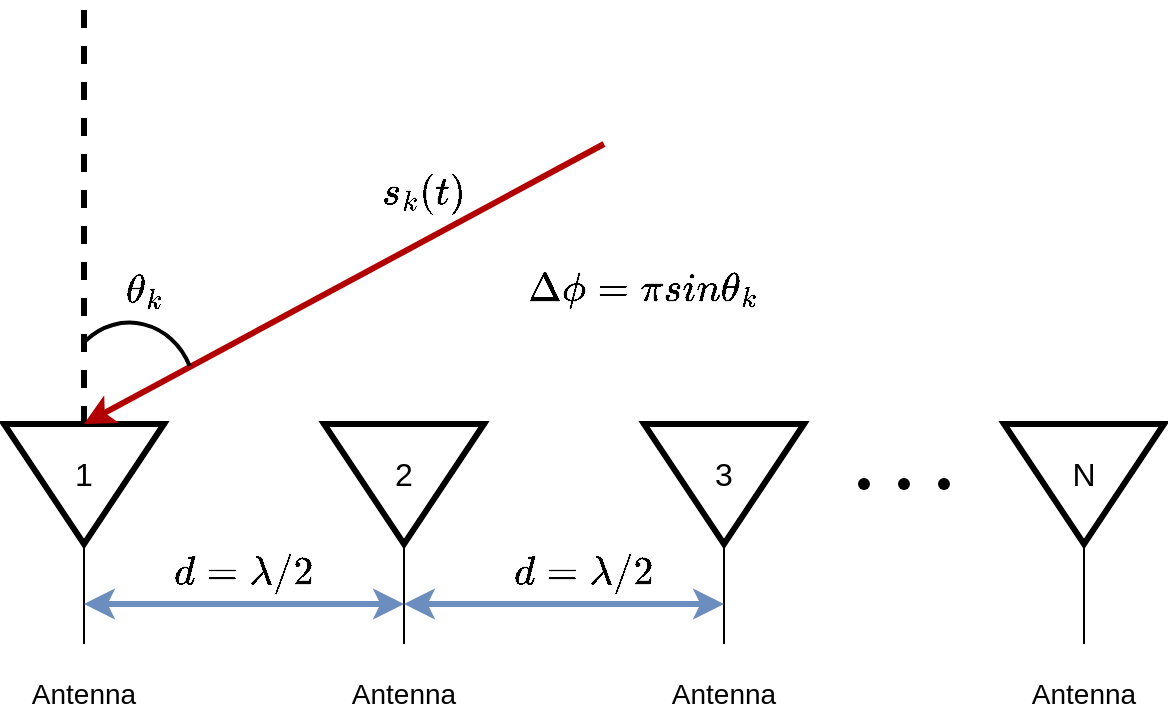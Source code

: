 <mxfile version="26.0.16">
  <diagram name="第 1 页" id="l-3N4oVvt_RWgFXi78BC">
    <mxGraphModel dx="683" dy="1369" grid="1" gridSize="10" guides="1" tooltips="1" connect="1" arrows="1" fold="1" page="1" pageScale="1" pageWidth="850" pageHeight="1100" math="1" shadow="0" adaptiveColors="auto">
      <root>
        <mxCell id="0" />
        <mxCell id="1" parent="0" />
        <mxCell id="4eEo8SIpO8G_9WJ9CeeR-1" value="" style="triangle;whiteSpace=wrap;html=1;rotation=90;strokeWidth=3;" parent="1" vertex="1">
          <mxGeometry x="130" y="340" width="60" height="80" as="geometry" />
        </mxCell>
        <mxCell id="4eEo8SIpO8G_9WJ9CeeR-2" value="" style="triangle;whiteSpace=wrap;html=1;rotation=90;strokeWidth=3;" parent="1" vertex="1">
          <mxGeometry x="290" y="340" width="60" height="80" as="geometry" />
        </mxCell>
        <mxCell id="4eEo8SIpO8G_9WJ9CeeR-3" value="" style="triangle;whiteSpace=wrap;html=1;rotation=90;strokeWidth=3;" parent="1" vertex="1">
          <mxGeometry x="450" y="340" width="60" height="80" as="geometry" />
        </mxCell>
        <mxCell id="fW6OlDdV-N4JaiyB5r-q-9" style="edgeStyle=orthogonalEdgeStyle;rounded=0;orthogonalLoop=1;jettySize=auto;html=1;endArrow=none;endFill=0;" parent="1" source="4eEo8SIpO8G_9WJ9CeeR-5" edge="1">
          <mxGeometry relative="1" as="geometry">
            <mxPoint x="660" y="460" as="targetPoint" />
          </mxGeometry>
        </mxCell>
        <mxCell id="4eEo8SIpO8G_9WJ9CeeR-5" value="" style="triangle;whiteSpace=wrap;html=1;rotation=90;strokeWidth=3;" parent="1" vertex="1">
          <mxGeometry x="630" y="340" width="60" height="80" as="geometry" />
        </mxCell>
        <mxCell id="4eEo8SIpO8G_9WJ9CeeR-7" value="" style="endArrow=none;dashed=1;html=1;rounded=0;exitX=0;exitY=0.5;exitDx=0;exitDy=0;strokeWidth=3;" parent="1" source="4eEo8SIpO8G_9WJ9CeeR-1" edge="1">
          <mxGeometry width="50" height="50" relative="1" as="geometry">
            <mxPoint x="190" y="280" as="sourcePoint" />
            <mxPoint x="160" y="140" as="targetPoint" />
          </mxGeometry>
        </mxCell>
        <mxCell id="4eEo8SIpO8G_9WJ9CeeR-11" value="" style="shape=waypoint;sketch=0;fillStyle=solid;size=6;pointerEvents=1;points=[];fillColor=none;resizable=0;rotatable=0;perimeter=centerPerimeter;snapToPoint=1;" parent="1" vertex="1">
          <mxGeometry x="540" y="370" width="20" height="20" as="geometry" />
        </mxCell>
        <mxCell id="4eEo8SIpO8G_9WJ9CeeR-12" value="" style="shape=waypoint;sketch=0;fillStyle=solid;size=6;pointerEvents=1;points=[];fillColor=none;resizable=0;rotatable=0;perimeter=centerPerimeter;snapToPoint=1;" parent="1" vertex="1">
          <mxGeometry x="560" y="370" width="20" height="20" as="geometry" />
        </mxCell>
        <mxCell id="4eEo8SIpO8G_9WJ9CeeR-13" value="" style="shape=waypoint;sketch=0;fillStyle=solid;size=6;pointerEvents=1;points=[];fillColor=none;resizable=0;rotatable=0;perimeter=centerPerimeter;snapToPoint=1;" parent="1" vertex="1">
          <mxGeometry x="580" y="370" width="20" height="20" as="geometry" />
        </mxCell>
        <mxCell id="4eEo8SIpO8G_9WJ9CeeR-14" value="" style="endArrow=classic;html=1;rounded=0;strokeWidth=3;fillColor=#e51400;strokeColor=#B20000;" parent="1" edge="1">
          <mxGeometry width="50" height="50" relative="1" as="geometry">
            <mxPoint x="420" y="210" as="sourcePoint" />
            <mxPoint x="160" y="350" as="targetPoint" />
          </mxGeometry>
        </mxCell>
        <mxCell id="4eEo8SIpO8G_9WJ9CeeR-18" value="" style="verticalLabelPosition=bottom;verticalAlign=top;html=1;shape=mxgraph.basic.arc;startAngle=0.383;endAngle=0.687;rotation=-180;strokeWidth=2;" parent="1" vertex="1">
          <mxGeometry x="150" y="299.32" width="65.35" height="70.68" as="geometry" />
        </mxCell>
        <mxCell id="4eEo8SIpO8G_9WJ9CeeR-20" value="" style="endArrow=none;html=1;rounded=0;entryX=1;entryY=0.5;entryDx=0;entryDy=0;" parent="1" target="4eEo8SIpO8G_9WJ9CeeR-1" edge="1">
          <mxGeometry width="50" height="50" relative="1" as="geometry">
            <mxPoint x="160" y="460" as="sourcePoint" />
            <mxPoint x="210" y="440" as="targetPoint" />
          </mxGeometry>
        </mxCell>
        <mxCell id="4eEo8SIpO8G_9WJ9CeeR-22" value="" style="endArrow=none;html=1;rounded=0;entryX=1;entryY=0.5;entryDx=0;entryDy=0;" parent="1" target="4eEo8SIpO8G_9WJ9CeeR-2" edge="1">
          <mxGeometry width="50" height="50" relative="1" as="geometry">
            <mxPoint x="320" y="460" as="sourcePoint" />
            <mxPoint x="420" y="420" as="targetPoint" />
          </mxGeometry>
        </mxCell>
        <mxCell id="4eEo8SIpO8G_9WJ9CeeR-23" value="" style="endArrow=none;html=1;rounded=0;entryX=1;entryY=0.5;entryDx=0;entryDy=0;" parent="1" target="4eEo8SIpO8G_9WJ9CeeR-3" edge="1">
          <mxGeometry width="50" height="50" relative="1" as="geometry">
            <mxPoint x="480" y="460" as="sourcePoint" />
            <mxPoint x="480" y="440" as="targetPoint" />
          </mxGeometry>
        </mxCell>
        <mxCell id="4eEo8SIpO8G_9WJ9CeeR-24" value="" style="endArrow=classic;startArrow=classic;html=1;rounded=0;strokeWidth=3;fillColor=#dae8fc;strokeColor=#6c8ebf;" parent="1" edge="1">
          <mxGeometry width="50" height="50" relative="1" as="geometry">
            <mxPoint x="160" y="440" as="sourcePoint" />
            <mxPoint x="320" y="440" as="targetPoint" />
          </mxGeometry>
        </mxCell>
        <mxCell id="4eEo8SIpO8G_9WJ9CeeR-25" value="" style="endArrow=classic;startArrow=classic;html=1;rounded=0;fillColor=#dae8fc;strokeColor=#6c8ebf;strokeWidth=3;" parent="1" edge="1">
          <mxGeometry width="50" height="50" relative="1" as="geometry">
            <mxPoint x="320" y="440" as="sourcePoint" />
            <mxPoint x="480" y="440" as="targetPoint" />
          </mxGeometry>
        </mxCell>
        <mxCell id="fW6OlDdV-N4JaiyB5r-q-3" value="&lt;font style=&quot;font-size: 17px;&quot;&gt;$$\theta_{k}$$&lt;/font&gt;" style="text;html=1;align=center;verticalAlign=middle;whiteSpace=wrap;rounded=0;" parent="1" vertex="1">
          <mxGeometry x="160" y="269.32" width="60" height="30" as="geometry" />
        </mxCell>
        <mxCell id="fW6OlDdV-N4JaiyB5r-q-6" value="&lt;font style=&quot;font-size: 14px;&quot;&gt;Antenna&lt;/font&gt;" style="text;html=1;align=center;verticalAlign=middle;whiteSpace=wrap;rounded=0;" parent="1" vertex="1">
          <mxGeometry x="120" y="470" width="80" height="30" as="geometry" />
        </mxCell>
        <mxCell id="fW6OlDdV-N4JaiyB5r-q-8" value="&lt;font style=&quot;font-size: 14px;&quot;&gt;Antenna&lt;/font&gt;" style="text;html=1;align=center;verticalAlign=middle;whiteSpace=wrap;rounded=0;" parent="1" vertex="1">
          <mxGeometry x="440" y="470" width="80" height="30" as="geometry" />
        </mxCell>
        <mxCell id="fW6OlDdV-N4JaiyB5r-q-10" value="&lt;font style=&quot;font-size: 14px;&quot;&gt;Antenna&lt;/font&gt;" style="text;html=1;align=center;verticalAlign=middle;whiteSpace=wrap;rounded=0;" parent="1" vertex="1">
          <mxGeometry x="280" y="470" width="80" height="30" as="geometry" />
        </mxCell>
        <mxCell id="fW6OlDdV-N4JaiyB5r-q-11" value="&lt;font style=&quot;font-size: 14px;&quot;&gt;Antenna&lt;/font&gt;" style="text;html=1;align=center;verticalAlign=middle;whiteSpace=wrap;rounded=0;" parent="1" vertex="1">
          <mxGeometry x="620" y="470" width="80" height="30" as="geometry" />
        </mxCell>
        <mxCell id="fW6OlDdV-N4JaiyB5r-q-12" value="&lt;font style=&quot;font-size: 17px;&quot;&gt;$$s_{k}(t)$$&lt;/font&gt;" style="text;html=1;align=center;verticalAlign=middle;whiteSpace=wrap;rounded=0;" parent="1" vertex="1">
          <mxGeometry x="300" y="220" width="60" height="30" as="geometry" />
        </mxCell>
        <mxCell id="fW6OlDdV-N4JaiyB5r-q-15" value="&lt;font style=&quot;font-size: 17px;&quot;&gt;$$d=\lambda/2$$&lt;/font&gt;" style="text;html=1;align=center;verticalAlign=middle;whiteSpace=wrap;rounded=0;" parent="1" vertex="1">
          <mxGeometry x="210" y="410" width="60" height="30" as="geometry" />
        </mxCell>
        <mxCell id="fW6OlDdV-N4JaiyB5r-q-17" value="&lt;span style=&quot;font-size: 17px;&quot;&gt;$$d=\lambda/2$$&lt;/span&gt;" style="text;html=1;align=center;verticalAlign=middle;whiteSpace=wrap;rounded=0;" parent="1" vertex="1">
          <mxGeometry x="380" y="410" width="60" height="30" as="geometry" />
        </mxCell>
        <mxCell id="wI-kIzWwqXGULulc7yLx-1" value="&lt;font style=&quot;font-size: 16px;&quot;&gt;1&lt;/font&gt;" style="text;html=1;align=center;verticalAlign=middle;whiteSpace=wrap;rounded=0;" parent="1" vertex="1">
          <mxGeometry x="130" y="360" width="60" height="30" as="geometry" />
        </mxCell>
        <mxCell id="wI-kIzWwqXGULulc7yLx-3" value="&lt;font style=&quot;font-size: 16px;&quot;&gt;2&lt;/font&gt;" style="text;html=1;align=center;verticalAlign=middle;whiteSpace=wrap;rounded=0;" parent="1" vertex="1">
          <mxGeometry x="290" y="360" width="60" height="30" as="geometry" />
        </mxCell>
        <mxCell id="wI-kIzWwqXGULulc7yLx-4" value="&lt;font style=&quot;font-size: 16px;&quot;&gt;3&lt;/font&gt;" style="text;html=1;align=center;verticalAlign=middle;whiteSpace=wrap;rounded=0;" parent="1" vertex="1">
          <mxGeometry x="450" y="360" width="60" height="30" as="geometry" />
        </mxCell>
        <mxCell id="wI-kIzWwqXGULulc7yLx-5" value="&lt;font style=&quot;font-size: 16px;&quot;&gt;N&lt;/font&gt;" style="text;html=1;align=center;verticalAlign=middle;whiteSpace=wrap;rounded=0;" parent="1" vertex="1">
          <mxGeometry x="630" y="360" width="60" height="30" as="geometry" />
        </mxCell>
        <mxCell id="QqQr_IeUMI2WwkDlgpHK-1" value="&lt;span style=&quot;color: rgb(0, 0, 0); font-family: Helvetica; font-size: 17px; font-style: normal; font-variant-ligatures: normal; font-variant-caps: normal; font-weight: 400; letter-spacing: normal; orphans: 2; text-align: center; text-indent: 0px; text-transform: none; widows: 2; word-spacing: 0px; -webkit-text-stroke-width: 0px; white-space: normal; background-color: rgb(251, 251, 251); text-decoration-thickness: initial; text-decoration-style: initial; text-decoration-color: initial; float: none; display: inline !important;&quot;&gt;$$\Delta\phi=\pi sin\theta_k$$&lt;/span&gt;" style="text;whiteSpace=wrap;html=1;" vertex="1" parent="1">
          <mxGeometry x="380" y="250" width="170" height="40" as="geometry" />
        </mxCell>
      </root>
    </mxGraphModel>
  </diagram>
</mxfile>
